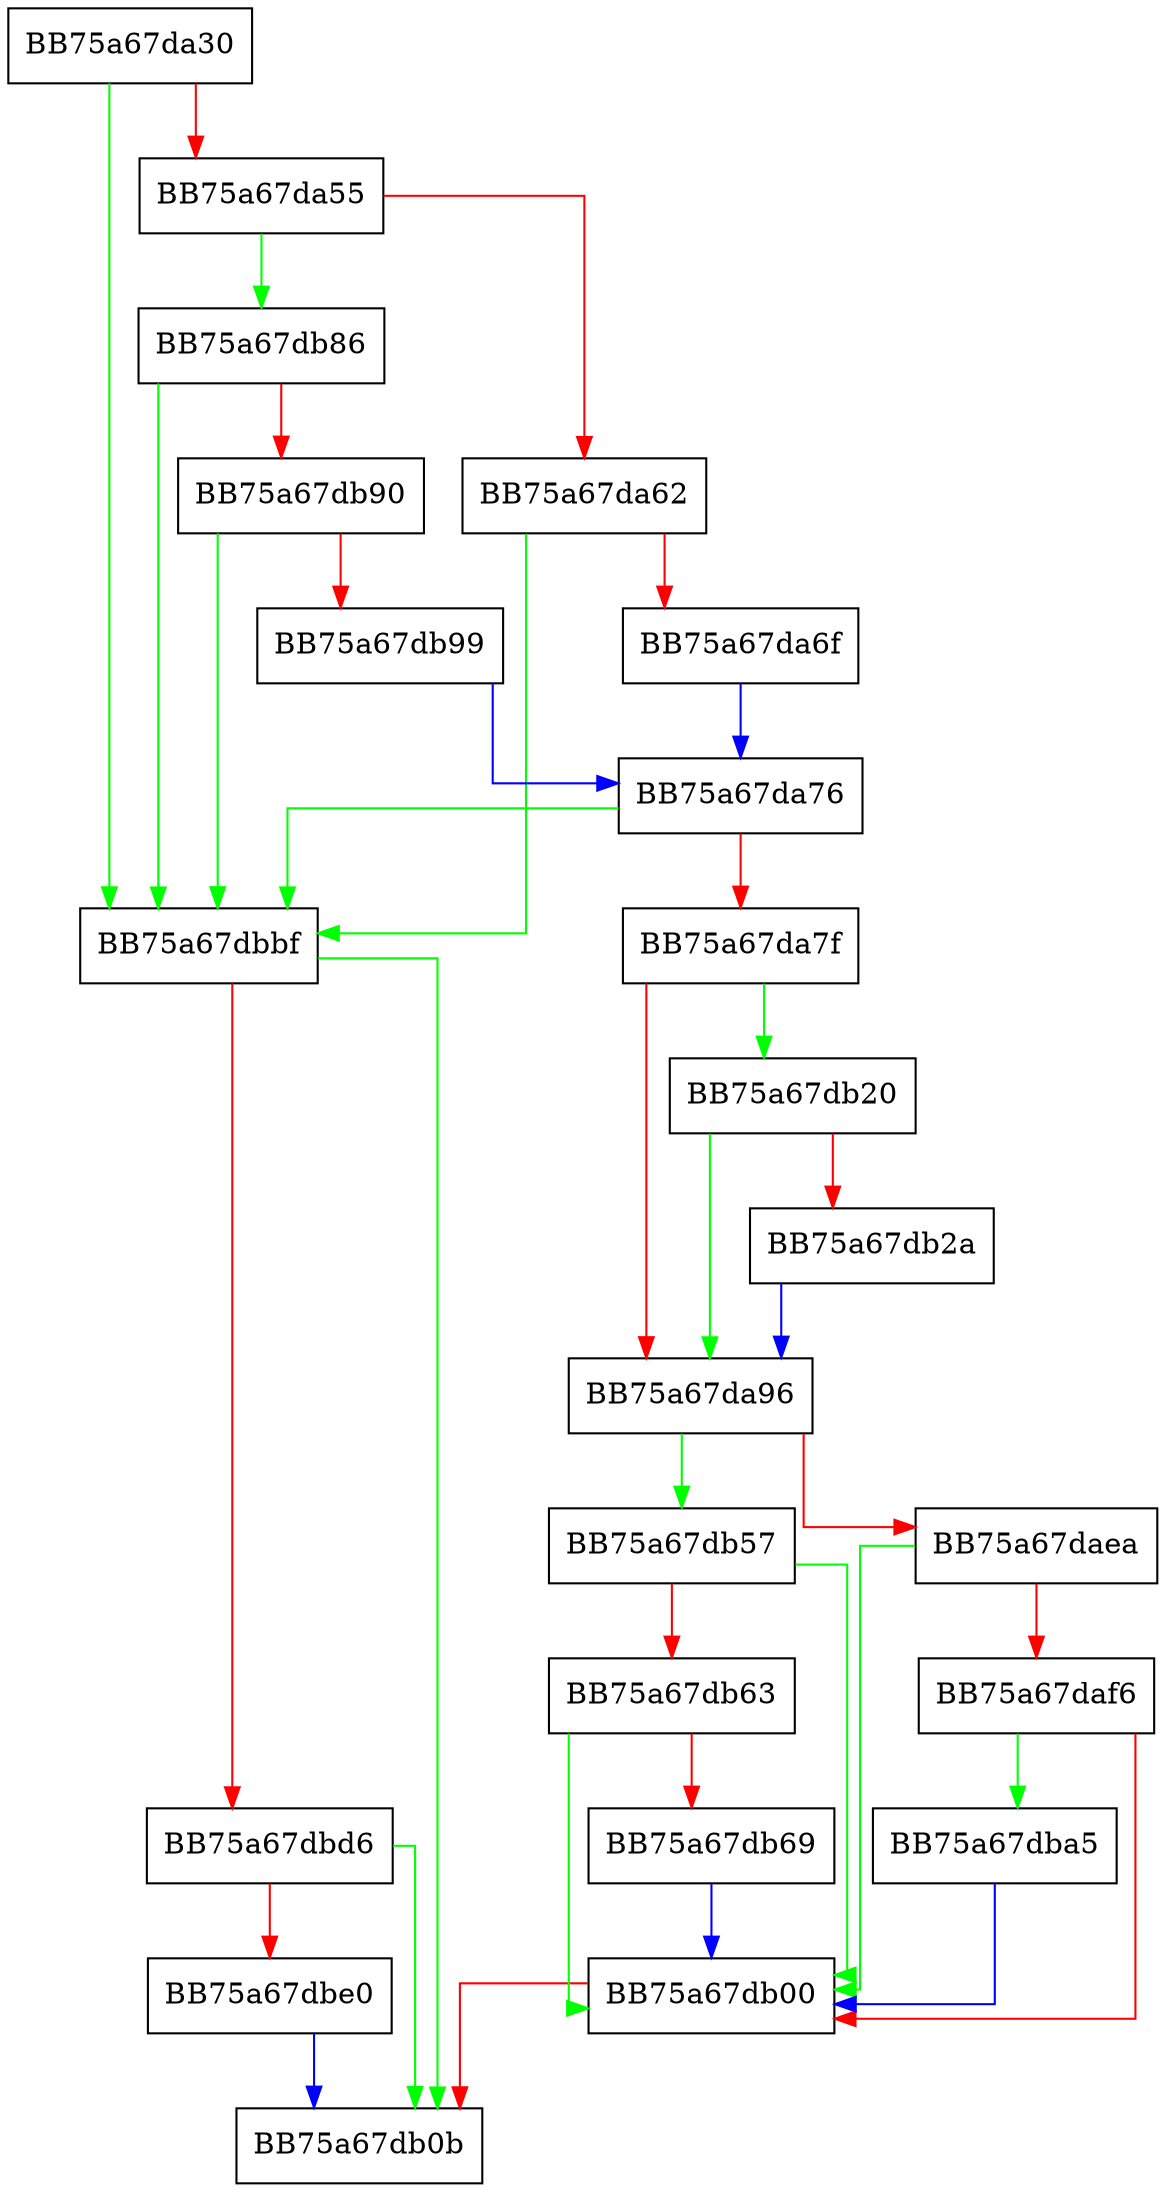 digraph Scan {
  node [shape="box"];
  graph [splines=ortho];
  BB75a67da30 -> BB75a67dbbf [color="green"];
  BB75a67da30 -> BB75a67da55 [color="red"];
  BB75a67da55 -> BB75a67db86 [color="green"];
  BB75a67da55 -> BB75a67da62 [color="red"];
  BB75a67da62 -> BB75a67dbbf [color="green"];
  BB75a67da62 -> BB75a67da6f [color="red"];
  BB75a67da6f -> BB75a67da76 [color="blue"];
  BB75a67da76 -> BB75a67dbbf [color="green"];
  BB75a67da76 -> BB75a67da7f [color="red"];
  BB75a67da7f -> BB75a67db20 [color="green"];
  BB75a67da7f -> BB75a67da96 [color="red"];
  BB75a67da96 -> BB75a67db57 [color="green"];
  BB75a67da96 -> BB75a67daea [color="red"];
  BB75a67daea -> BB75a67db00 [color="green"];
  BB75a67daea -> BB75a67daf6 [color="red"];
  BB75a67daf6 -> BB75a67dba5 [color="green"];
  BB75a67daf6 -> BB75a67db00 [color="red"];
  BB75a67db00 -> BB75a67db0b [color="red"];
  BB75a67db20 -> BB75a67da96 [color="green"];
  BB75a67db20 -> BB75a67db2a [color="red"];
  BB75a67db2a -> BB75a67da96 [color="blue"];
  BB75a67db57 -> BB75a67db00 [color="green"];
  BB75a67db57 -> BB75a67db63 [color="red"];
  BB75a67db63 -> BB75a67db00 [color="green"];
  BB75a67db63 -> BB75a67db69 [color="red"];
  BB75a67db69 -> BB75a67db00 [color="blue"];
  BB75a67db86 -> BB75a67dbbf [color="green"];
  BB75a67db86 -> BB75a67db90 [color="red"];
  BB75a67db90 -> BB75a67dbbf [color="green"];
  BB75a67db90 -> BB75a67db99 [color="red"];
  BB75a67db99 -> BB75a67da76 [color="blue"];
  BB75a67dba5 -> BB75a67db00 [color="blue"];
  BB75a67dbbf -> BB75a67db0b [color="green"];
  BB75a67dbbf -> BB75a67dbd6 [color="red"];
  BB75a67dbd6 -> BB75a67db0b [color="green"];
  BB75a67dbd6 -> BB75a67dbe0 [color="red"];
  BB75a67dbe0 -> BB75a67db0b [color="blue"];
}
